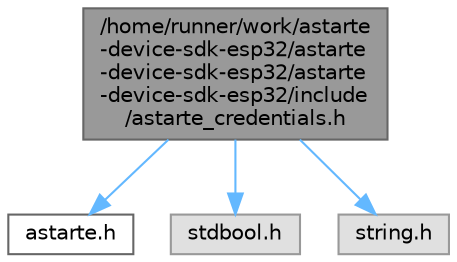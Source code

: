 digraph "/home/runner/work/astarte-device-sdk-esp32/astarte-device-sdk-esp32/astarte-device-sdk-esp32/include/astarte_credentials.h"
{
 // LATEX_PDF_SIZE
  bgcolor="transparent";
  edge [fontname=Helvetica,fontsize=10,labelfontname=Helvetica,labelfontsize=10];
  node [fontname=Helvetica,fontsize=10,shape=box,height=0.2,width=0.4];
  Node1 [id="Node000001",label="/home/runner/work/astarte\l-device-sdk-esp32/astarte\l-device-sdk-esp32/astarte\l-device-sdk-esp32/include\l/astarte_credentials.h",height=0.2,width=0.4,color="gray40", fillcolor="grey60", style="filled", fontcolor="black",tooltip="Astarte credentials functions."];
  Node1 -> Node2 [id="edge1_Node000001_Node000002",color="steelblue1",style="solid",tooltip=" "];
  Node2 [id="Node000002",label="astarte.h",height=0.2,width=0.4,color="grey40", fillcolor="white", style="filled",URL="$astarte_8h.html",tooltip="Astarte types and defines."];
  Node1 -> Node3 [id="edge2_Node000001_Node000003",color="steelblue1",style="solid",tooltip=" "];
  Node3 [id="Node000003",label="stdbool.h",height=0.2,width=0.4,color="grey60", fillcolor="#E0E0E0", style="filled",tooltip=" "];
  Node1 -> Node4 [id="edge3_Node000001_Node000004",color="steelblue1",style="solid",tooltip=" "];
  Node4 [id="Node000004",label="string.h",height=0.2,width=0.4,color="grey60", fillcolor="#E0E0E0", style="filled",tooltip=" "];
}
